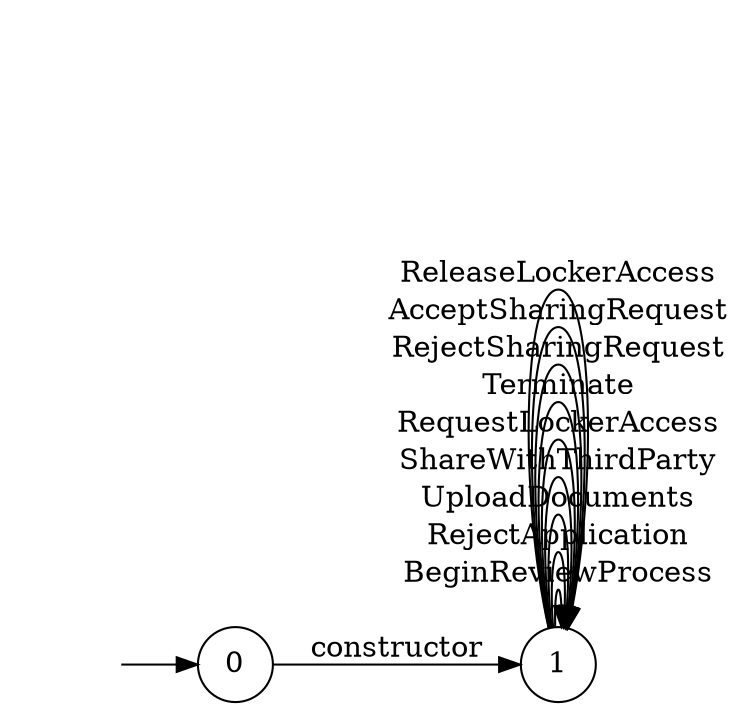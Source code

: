 digraph "Dapp-Automata-data/fuzzer/testnetdata-model-rq1-fix/DigitalLocker/FSM-0" {
	graph [rankdir=LR]
	"" [label="" shape=plaintext]
	0 [label=0 shape=circle]
	1 [label=1 shape=circle]
	"" -> 0 [label=""]
	0 -> 1 [label=constructor]
	1 -> 1 [label=BeginReviewProcess]
	1 -> 1 [label=RejectApplication]
	1 -> 1 [label=UploadDocuments]
	1 -> 1 [label=ShareWithThirdParty]
	1 -> 1 [label=RequestLockerAccess]
	1 -> 1 [label=Terminate]
	1 -> 1 [label=RejectSharingRequest]
	1 -> 1 [label=AcceptSharingRequest]
	1 -> 1 [label=ReleaseLockerAccess]
}
